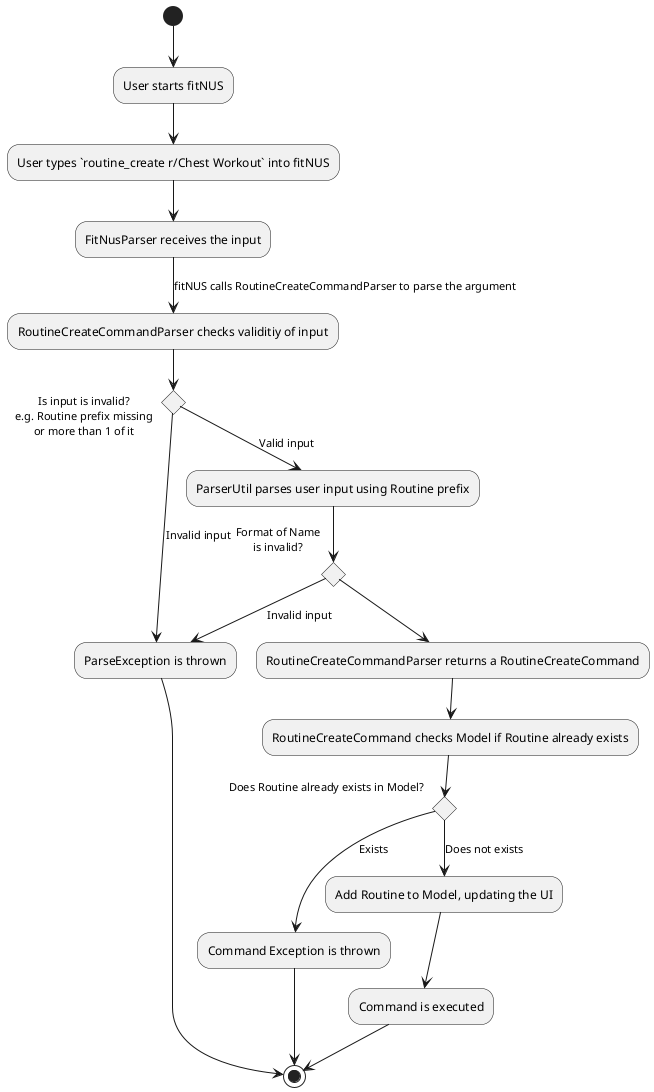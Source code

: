 @startuml
(*)  --> "User starts fitNUS"
--> "User types `routine_create r/Chest Workout` into fitNUS"
--> "FitNusParser receives the input"
--> [fitNUS calls RoutineCreateCommandParser to parse the argument]"RoutineCreateCommandParser checks validitiy of input"
If "Is input is invalid?\ne.g. Routine prefix missing\nor more than 1 of it" then
--> [Invalid input]ParseException is thrown
-->(*)
else
--> [Valid input]ParserUtil parses user input using Routine prefix

if "Format of Name\nis invalid?" then
--> [Invalid input]ParseException is thrown

else
--> RoutineCreateCommandParser returns a RoutineCreateCommand
--> RoutineCreateCommand checks Model if Routine already exists

if Does Routine already exists in Model? then
-->[Exists]Command Exception is thrown
-->(*)

else
-->[Does not exists] Add Routine to Model, updating the UI

--> Command is executed
--> (*)
@enduml